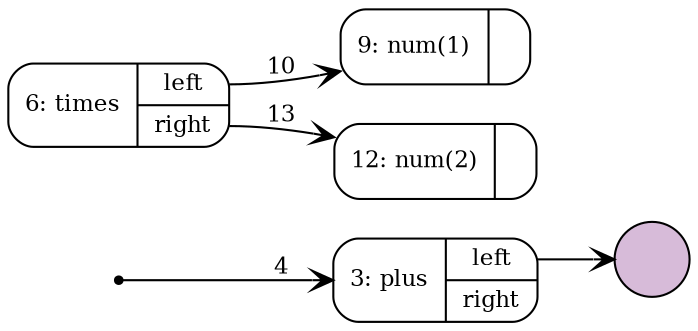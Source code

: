 digraph G {
   node [shape=Mrecord,fontsize=11,ranksep=0];
   edge [arrowhead=vee,fontsize=11,weight=2];
   rankdir = LR;
   {rank=min; n0 [shape=point]};
   n0 [label="{0: root|{<root> root}}",style=filled,fillcolor=black,color=black];
n3 [label="{3: plus|{<left> left|<right> right}}",style=filled,fillcolor=white,color=black];
n6 [label="{6: times|{<left> left|<right> right}}",style=filled,fillcolor=white,color=black];
n9 [label="{9: num(1)|{}}",style=filled,fillcolor=white,color=black];
n12 [label="{12: num(2)|{}}",style=filled,fillcolor=white,color=black];
hole [label="",shape=circle,style=filled,fillcolor="#D7BBD9"];
n6:right -> n12 [color=black,label="13",edgeURL="#",edgetooltip="id: 13\nsource: 6\nindex: Lang.Index.Exp_times_right\ntarget: 12",labeltooltip="id: 13\nsource: 6\nindex: Lang.Index.Exp_times_right\ntarget: 12"];
n6:left -> n9 [color=black,label="10",edgeURL="#",edgetooltip="id: 10\nsource: 6\nindex: Lang.Index.Exp_times_left\ntarget: 9",labeltooltip="id: 10\nsource: 6\nindex: Lang.Index.Exp_times_left\ntarget: 9"];
n0:root -> n3 [color=black,label="4",edgeURL="#",edgetooltip="id: 4\nsource: 0\nindex: Lang.Index.Root_root_root\ntarget: 3",labeltooltip="id: 4\nsource: 0\nindex: Lang.Index.Root_root_root\ntarget: 3"];
n3:left -> hole}